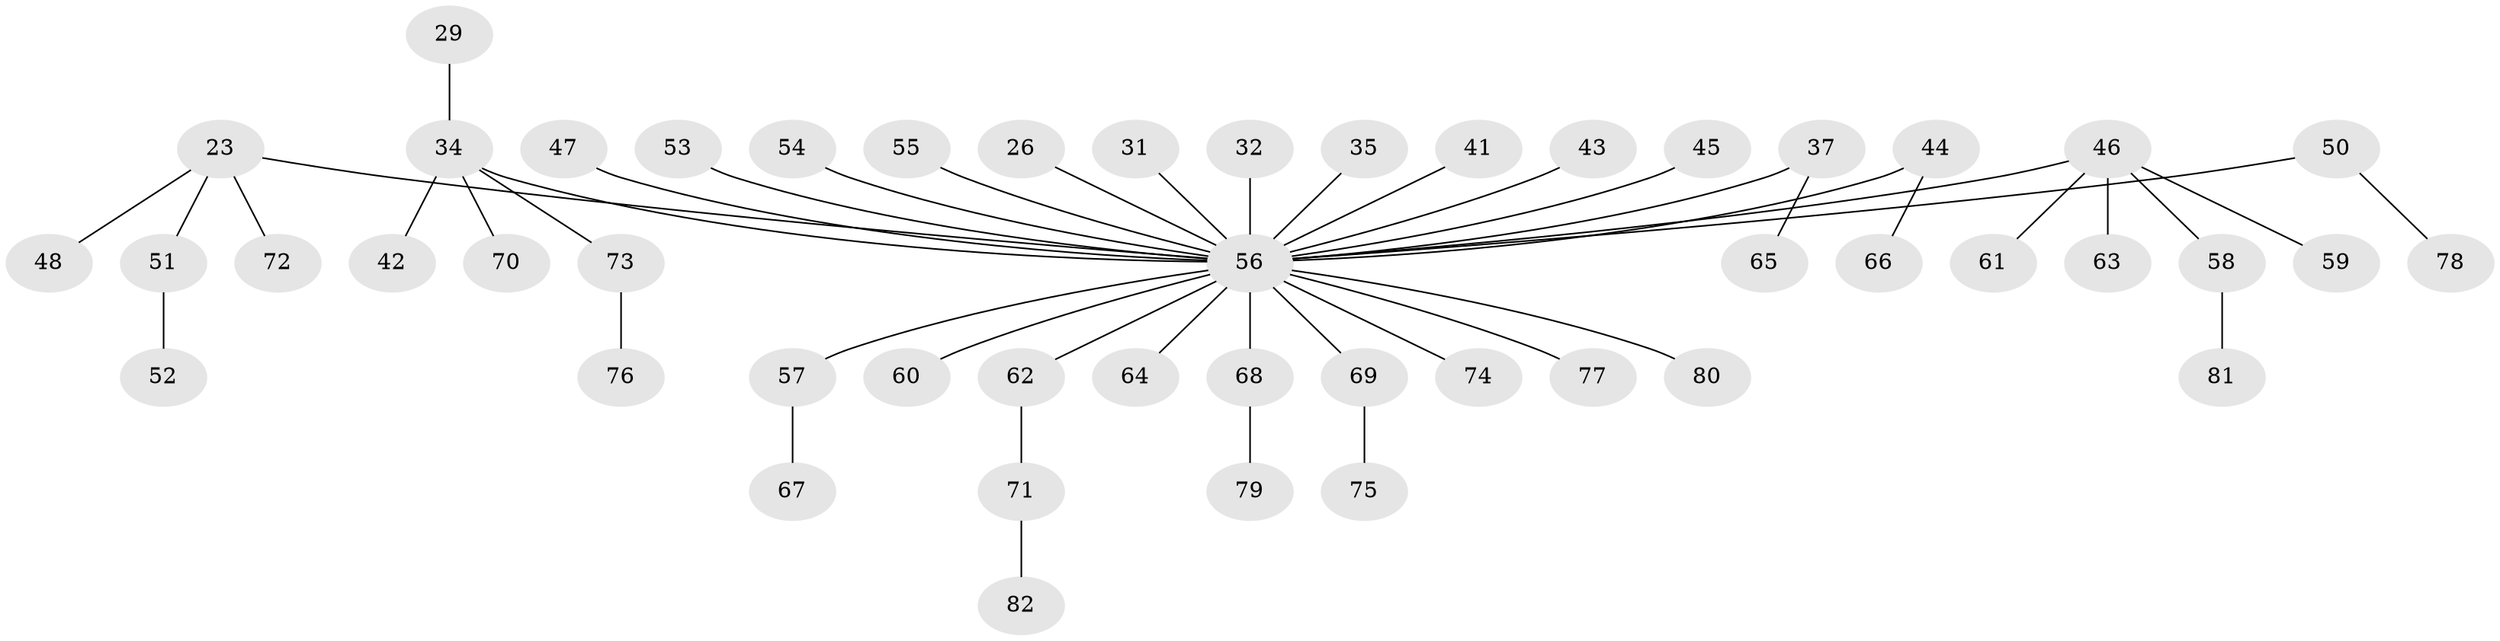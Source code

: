 // original degree distribution, {4: 0.12195121951219512, 2: 0.2804878048780488, 6: 0.012195121951219513, 3: 0.08536585365853659, 5: 0.024390243902439025, 1: 0.47560975609756095}
// Generated by graph-tools (version 1.1) at 2025/55/03/04/25 21:55:36]
// undirected, 49 vertices, 48 edges
graph export_dot {
graph [start="1"]
  node [color=gray90,style=filled];
  23;
  26;
  29;
  31;
  32;
  34 [super="+21"];
  35;
  37;
  41;
  42;
  43;
  44;
  45;
  46 [super="+24"];
  47;
  48;
  50;
  51;
  52;
  53;
  54;
  55;
  56 [super="+36+16+9+18+40"];
  57;
  58;
  59;
  60;
  61;
  62 [super="+49"];
  63;
  64;
  65;
  66;
  67;
  68;
  69;
  70;
  71;
  72;
  73 [super="+39"];
  74;
  75;
  76;
  77;
  78;
  79;
  80;
  81;
  82;
  23 -- 48;
  23 -- 51;
  23 -- 72;
  23 -- 56;
  26 -- 56;
  29 -- 34;
  31 -- 56;
  32 -- 56;
  34 -- 42;
  34 -- 70;
  34 -- 73;
  34 -- 56;
  35 -- 56;
  37 -- 65;
  37 -- 56;
  41 -- 56;
  43 -- 56;
  44 -- 66;
  44 -- 56;
  45 -- 56;
  46 -- 59;
  46 -- 61;
  46 -- 58;
  46 -- 63;
  46 -- 56;
  47 -- 56;
  50 -- 78;
  50 -- 56;
  51 -- 52;
  53 -- 56;
  54 -- 56;
  55 -- 56;
  56 -- 80;
  56 -- 62;
  56 -- 60;
  56 -- 64;
  56 -- 68;
  56 -- 69;
  56 -- 74;
  56 -- 77;
  56 -- 57;
  57 -- 67;
  58 -- 81;
  62 -- 71;
  68 -- 79;
  69 -- 75;
  71 -- 82;
  73 -- 76;
}

